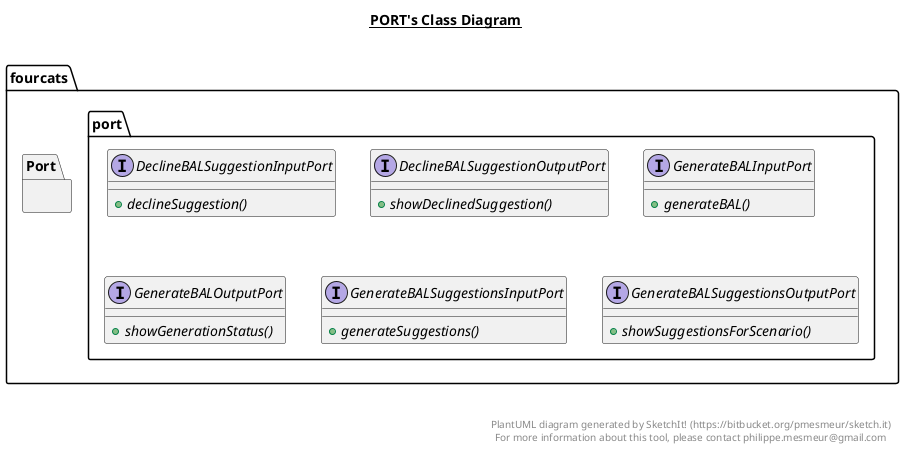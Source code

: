 @startuml

title __PORT's Class Diagram__\n

  namespace fourcats {
    namespace Port {
      interface fourcats.port.DeclineBALSuggestionInputPort {
          {abstract} + declineSuggestion()
      }
    }
  }
  

  namespace fourcats {
    namespace Port {
      interface fourcats.port.DeclineBALSuggestionOutputPort {
          {abstract} + showDeclinedSuggestion()
      }
    }
  }
  

  namespace fourcats {
    namespace Port {
      interface fourcats.port.GenerateBALInputPort {
          {abstract} + generateBAL()
      }
    }
  }
  

  namespace fourcats {
    namespace Port {
      interface fourcats.port.GenerateBALOutputPort {
          {abstract} + showGenerationStatus()
      }
    }
  }
  

  namespace fourcats {
    namespace Port {
      interface fourcats.port.GenerateBALSuggestionsInputPort {
          {abstract} + generateSuggestions()
      }
    }
  }
  

  namespace fourcats {
    namespace Port {
      interface fourcats.port.GenerateBALSuggestionsOutputPort {
          {abstract} + showSuggestionsForScenario()
      }
    }
  }
  



right footer


PlantUML diagram generated by SketchIt! (https://bitbucket.org/pmesmeur/sketch.it)
For more information about this tool, please contact philippe.mesmeur@gmail.com
endfooter

@enduml

